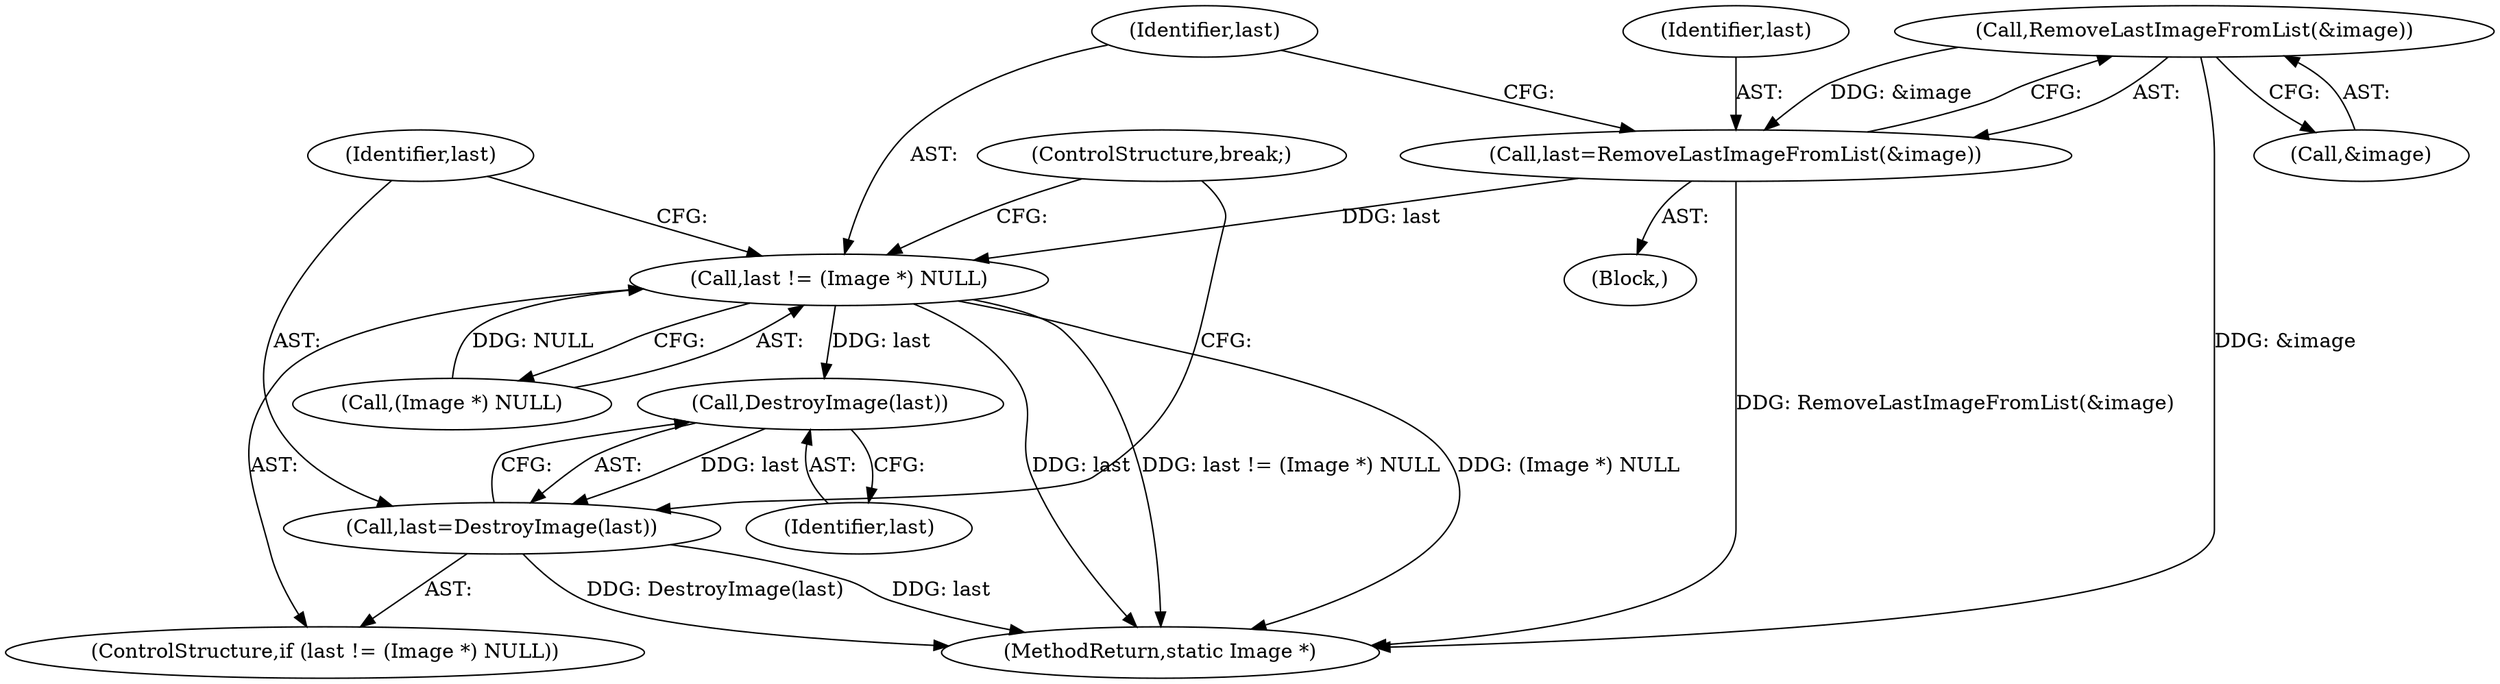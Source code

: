digraph "0_ImageMagick_6b6bff054d569a77973f2140c0e86366e6168a6c_0@API" {
"1002607" [label="(Call,RemoveLastImageFromList(&image))"];
"1002605" [label="(Call,last=RemoveLastImageFromList(&image))"];
"1002611" [label="(Call,last != (Image *) NULL)"];
"1002618" [label="(Call,DestroyImage(last))"];
"1002616" [label="(Call,last=DestroyImage(last))"];
"1002607" [label="(Call,RemoveLastImageFromList(&image))"];
"1002617" [label="(Identifier,last)"];
"1002605" [label="(Call,last=RemoveLastImageFromList(&image))"];
"1002610" [label="(ControlStructure,if (last != (Image *) NULL))"];
"1002606" [label="(Identifier,last)"];
"1002620" [label="(ControlStructure,break;)"];
"1002616" [label="(Call,last=DestroyImage(last))"];
"1002613" [label="(Call,(Image *) NULL)"];
"1002603" [label="(Block,)"];
"1002611" [label="(Call,last != (Image *) NULL)"];
"1002612" [label="(Identifier,last)"];
"1002619" [label="(Identifier,last)"];
"1004539" [label="(MethodReturn,static Image *)"];
"1002618" [label="(Call,DestroyImage(last))"];
"1002608" [label="(Call,&image)"];
"1002607" -> "1002605"  [label="AST: "];
"1002607" -> "1002608"  [label="CFG: "];
"1002608" -> "1002607"  [label="AST: "];
"1002605" -> "1002607"  [label="CFG: "];
"1002607" -> "1004539"  [label="DDG: &image"];
"1002607" -> "1002605"  [label="DDG: &image"];
"1002605" -> "1002603"  [label="AST: "];
"1002606" -> "1002605"  [label="AST: "];
"1002612" -> "1002605"  [label="CFG: "];
"1002605" -> "1004539"  [label="DDG: RemoveLastImageFromList(&image)"];
"1002605" -> "1002611"  [label="DDG: last"];
"1002611" -> "1002610"  [label="AST: "];
"1002611" -> "1002613"  [label="CFG: "];
"1002612" -> "1002611"  [label="AST: "];
"1002613" -> "1002611"  [label="AST: "];
"1002617" -> "1002611"  [label="CFG: "];
"1002620" -> "1002611"  [label="CFG: "];
"1002611" -> "1004539"  [label="DDG: last != (Image *) NULL"];
"1002611" -> "1004539"  [label="DDG: last"];
"1002611" -> "1004539"  [label="DDG: (Image *) NULL"];
"1002613" -> "1002611"  [label="DDG: NULL"];
"1002611" -> "1002618"  [label="DDG: last"];
"1002618" -> "1002616"  [label="AST: "];
"1002618" -> "1002619"  [label="CFG: "];
"1002619" -> "1002618"  [label="AST: "];
"1002616" -> "1002618"  [label="CFG: "];
"1002618" -> "1002616"  [label="DDG: last"];
"1002616" -> "1002610"  [label="AST: "];
"1002617" -> "1002616"  [label="AST: "];
"1002620" -> "1002616"  [label="CFG: "];
"1002616" -> "1004539"  [label="DDG: DestroyImage(last)"];
"1002616" -> "1004539"  [label="DDG: last"];
}
